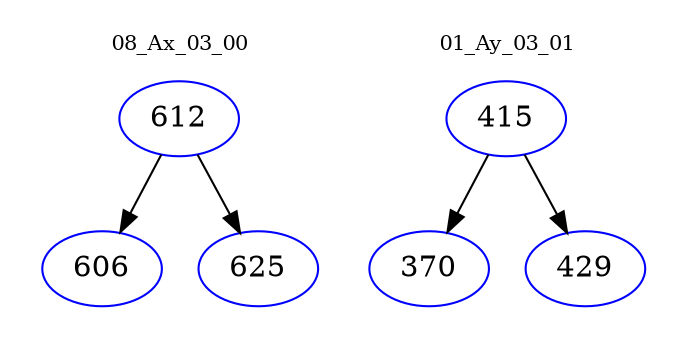 digraph{
subgraph cluster_0 {
color = white
label = "08_Ax_03_00";
fontsize=10;
T0_612 [label="612", color="blue"]
T0_612 -> T0_606 [color="black"]
T0_606 [label="606", color="blue"]
T0_612 -> T0_625 [color="black"]
T0_625 [label="625", color="blue"]
}
subgraph cluster_1 {
color = white
label = "01_Ay_03_01";
fontsize=10;
T1_415 [label="415", color="blue"]
T1_415 -> T1_370 [color="black"]
T1_370 [label="370", color="blue"]
T1_415 -> T1_429 [color="black"]
T1_429 [label="429", color="blue"]
}
}
